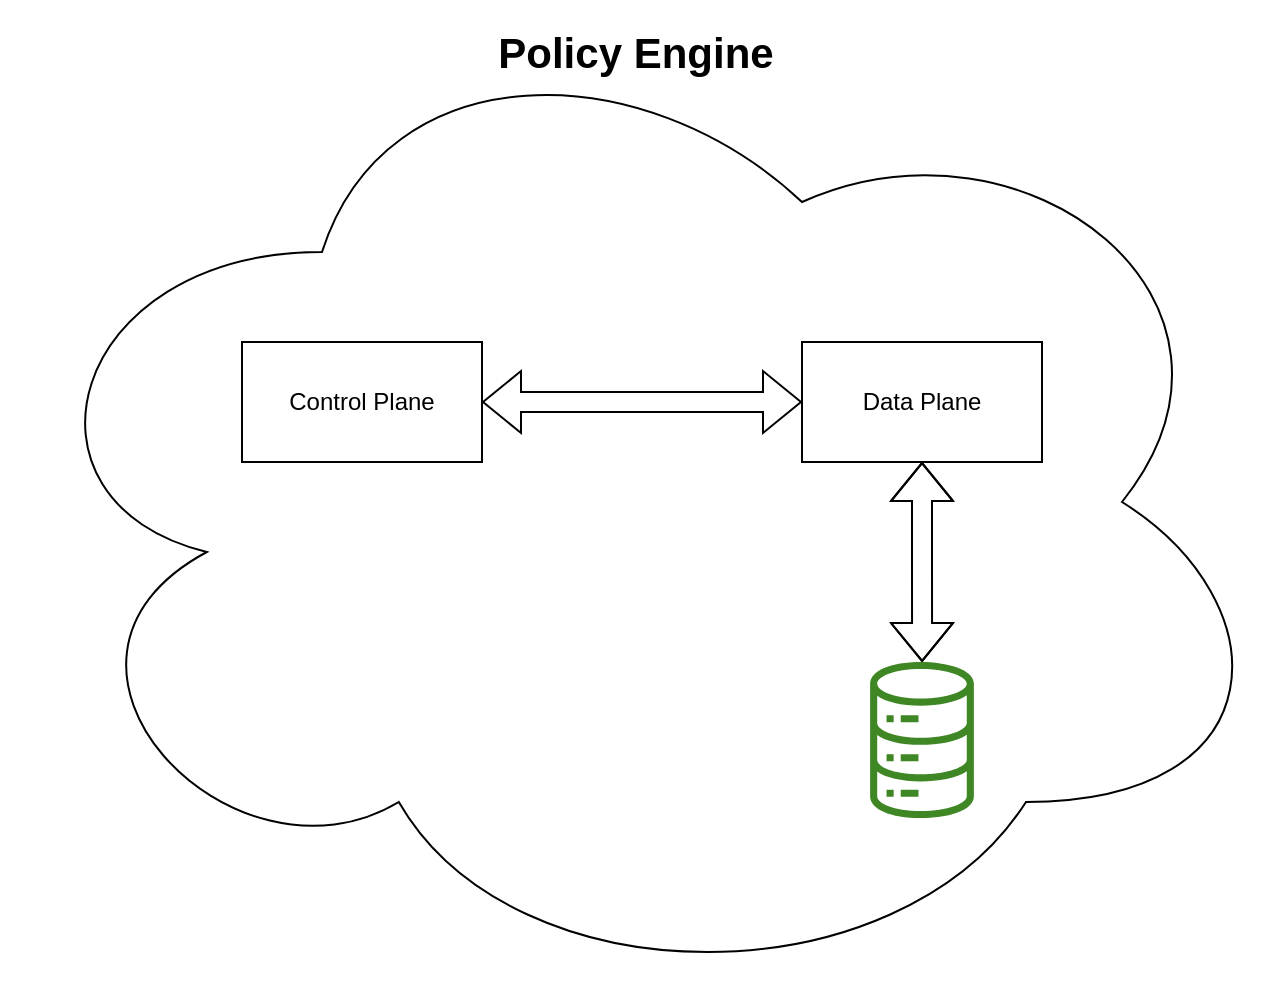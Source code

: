 <mxfile version="21.3.7" type="github">
  <diagram name="Page-1" id="KFv--zXMzqBAj9XAZBBE">
    <mxGraphModel dx="1434" dy="835" grid="1" gridSize="10" guides="1" tooltips="1" connect="1" arrows="1" fold="1" page="1" pageScale="1" pageWidth="827" pageHeight="1169" math="0" shadow="0">
      <root>
        <mxCell id="0" />
        <mxCell id="1" parent="0" />
        <mxCell id="UaBz7aHXaiSGMNc_PXg6-7" value="" style="ellipse;shape=cloud;whiteSpace=wrap;html=1;" vertex="1" parent="1">
          <mxGeometry x="120" y="150" width="640" height="500" as="geometry" />
        </mxCell>
        <mxCell id="UaBz7aHXaiSGMNc_PXg6-6" style="edgeStyle=orthogonalEdgeStyle;rounded=0;orthogonalLoop=1;jettySize=auto;html=1;entryX=0;entryY=0.5;entryDx=0;entryDy=0;shape=flexArrow;startArrow=block;" edge="1" parent="1" source="UaBz7aHXaiSGMNc_PXg6-2" target="UaBz7aHXaiSGMNc_PXg6-3">
          <mxGeometry relative="1" as="geometry" />
        </mxCell>
        <mxCell id="UaBz7aHXaiSGMNc_PXg6-2" value="Control Plane" style="rounded=0;whiteSpace=wrap;html=1;" vertex="1" parent="1">
          <mxGeometry x="240" y="320" width="120" height="60" as="geometry" />
        </mxCell>
        <mxCell id="UaBz7aHXaiSGMNc_PXg6-5" style="edgeStyle=orthogonalEdgeStyle;rounded=0;orthogonalLoop=1;jettySize=auto;html=1;exitX=0.5;exitY=1;exitDx=0;exitDy=0;shape=flexArrow;startArrow=block;" edge="1" parent="1" source="UaBz7aHXaiSGMNc_PXg6-3" target="UaBz7aHXaiSGMNc_PXg6-4">
          <mxGeometry relative="1" as="geometry" />
        </mxCell>
        <mxCell id="UaBz7aHXaiSGMNc_PXg6-3" value="Data Plane" style="rounded=0;whiteSpace=wrap;html=1;" vertex="1" parent="1">
          <mxGeometry x="520" y="320" width="120" height="60" as="geometry" />
        </mxCell>
        <mxCell id="UaBz7aHXaiSGMNc_PXg6-4" value="" style="sketch=0;outlineConnect=0;fontColor=#232F3E;gradientColor=none;fillColor=#3F8624;strokeColor=none;dashed=0;verticalLabelPosition=bottom;verticalAlign=top;align=center;html=1;fontSize=12;fontStyle=0;aspect=fixed;pointerEvents=1;shape=mxgraph.aws4.iot_analytics_data_store;" vertex="1" parent="1">
          <mxGeometry x="553" y="480" width="54" height="78" as="geometry" />
        </mxCell>
        <mxCell id="UaBz7aHXaiSGMNc_PXg6-8" value="&lt;b&gt;&lt;font style=&quot;font-size: 21px;&quot;&gt;Policy Engine&lt;/font&gt;&lt;/b&gt;" style="text;html=1;strokeColor=none;fillColor=none;align=center;verticalAlign=middle;whiteSpace=wrap;rounded=0;" vertex="1" parent="1">
          <mxGeometry x="354" y="160" width="166" height="30" as="geometry" />
        </mxCell>
      </root>
    </mxGraphModel>
  </diagram>
</mxfile>
